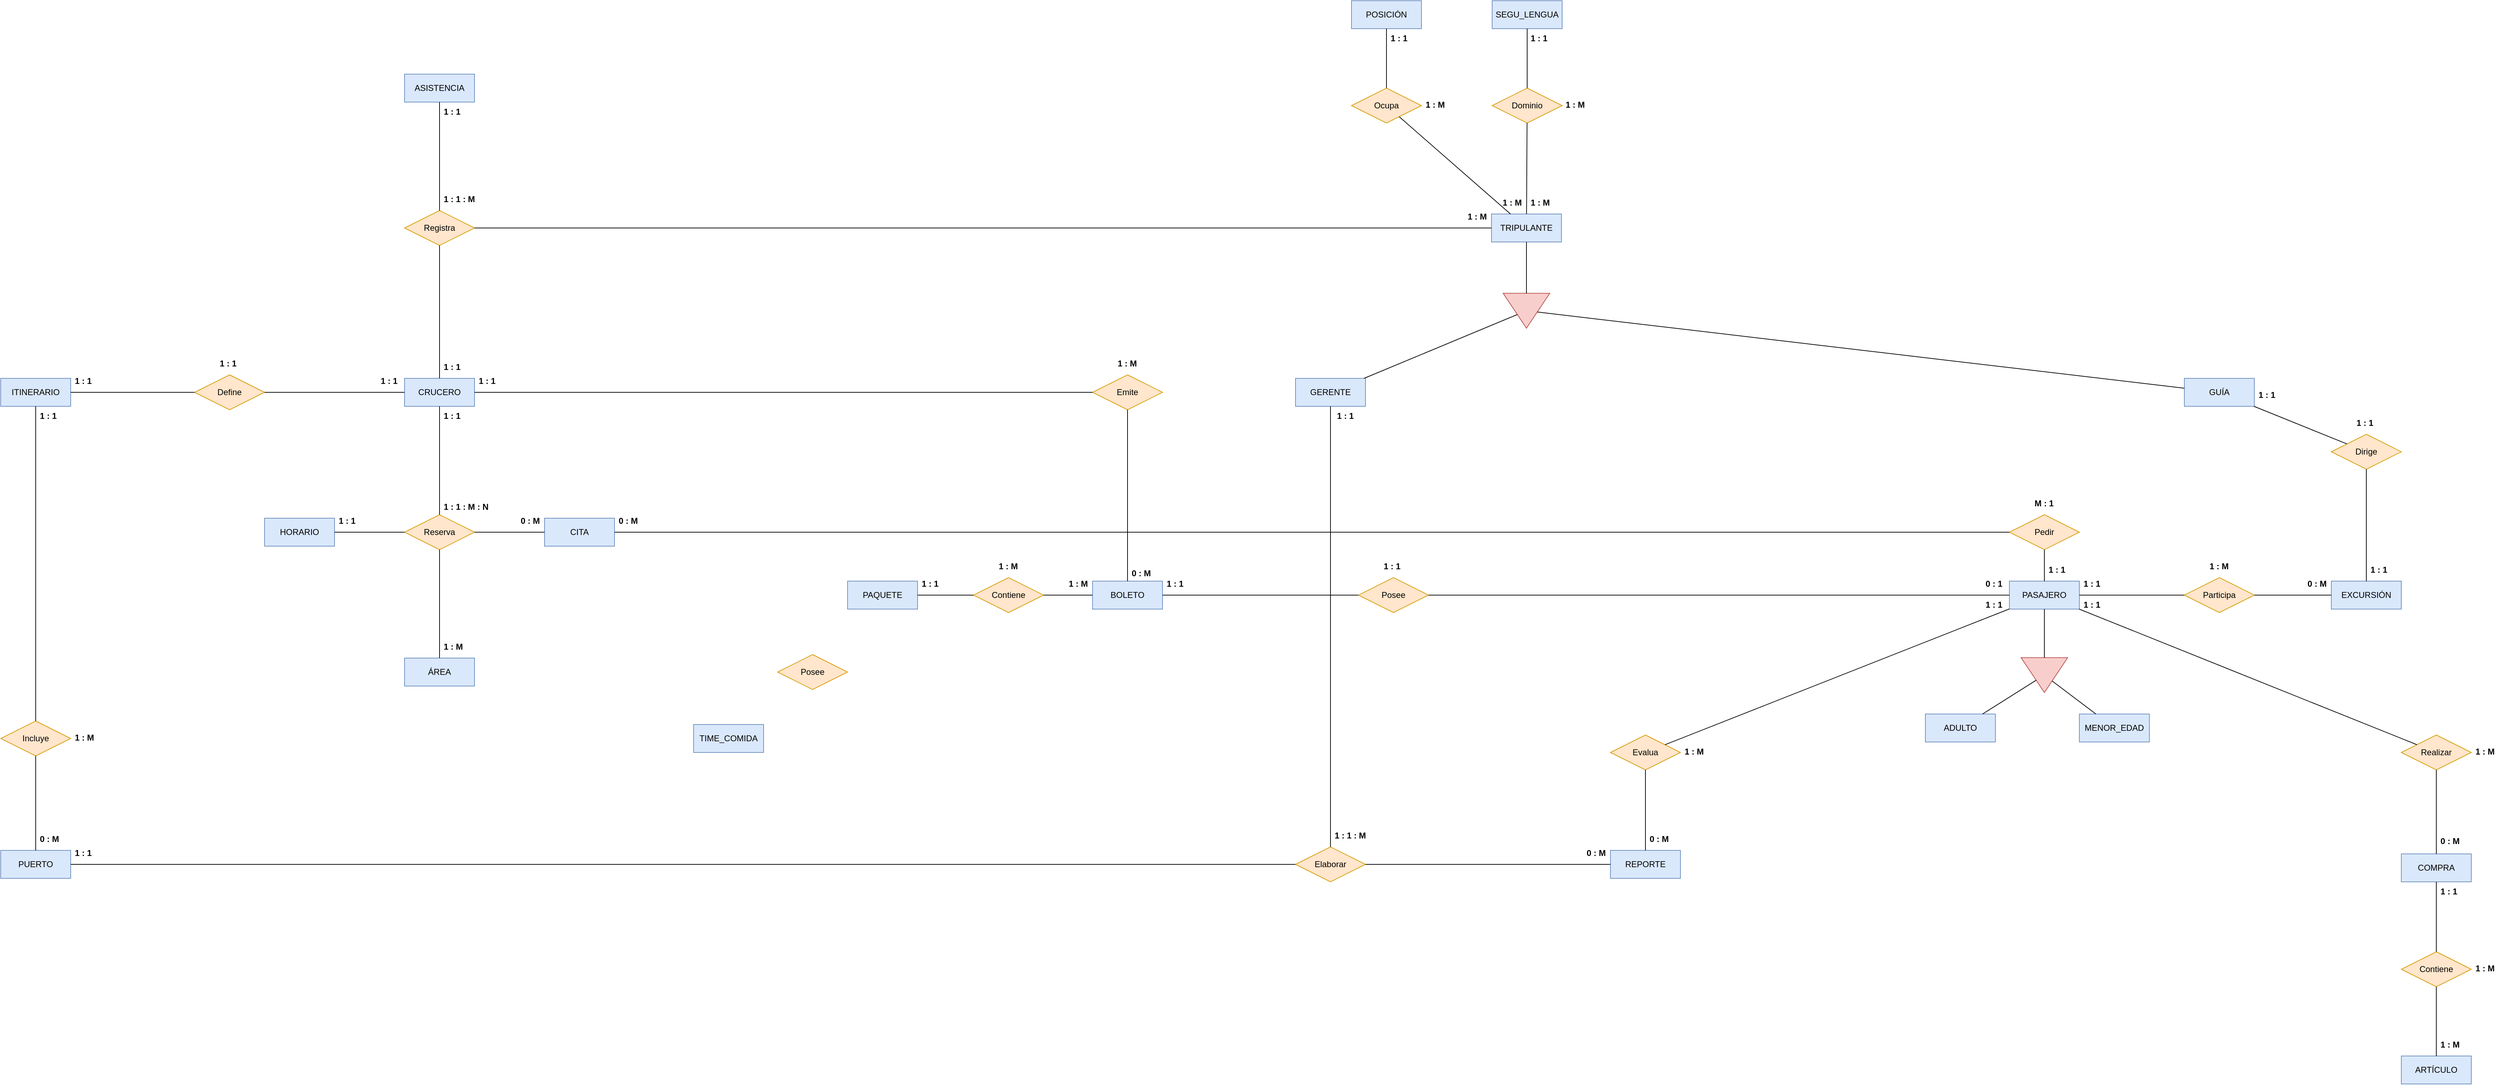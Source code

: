 <mxfile version="24.2.8" type="github">
  <diagram name="Página-1" id="Mf1vdCVvzEqVVEpjBD80">
    <mxGraphModel dx="2631" dy="1788" grid="1" gridSize="10" guides="1" tooltips="1" connect="1" arrows="1" fold="1" page="1" pageScale="1" pageWidth="827" pageHeight="1169" background="none" math="0" shadow="0">
      <root>
        <mxCell id="0" />
        <mxCell id="1" parent="0" />
        <mxCell id="Goxi84qDYm24SVxgxPYc-1" value="CRUCERO" style="whiteSpace=wrap;html=1;align=center;fillColor=#dae8fc;strokeColor=#6c8ebf;" vertex="1" parent="1">
          <mxGeometry x="-593" y="160" width="100" height="40" as="geometry" />
        </mxCell>
        <mxCell id="Goxi84qDYm24SVxgxPYc-2" value="Registra" style="shape=rhombus;perimeter=rhombusPerimeter;whiteSpace=wrap;html=1;align=center;fillColor=#ffe6cc;strokeColor=#d79b00;" vertex="1" parent="1">
          <mxGeometry x="-593" y="-80" width="100" height="50" as="geometry" />
        </mxCell>
        <mxCell id="Goxi84qDYm24SVxgxPYc-3" value="TRIPULANTE" style="whiteSpace=wrap;html=1;align=center;fillColor=#dae8fc;strokeColor=#6c8ebf;" vertex="1" parent="1">
          <mxGeometry x="960" y="-75" width="100" height="40" as="geometry" />
        </mxCell>
        <mxCell id="Goxi84qDYm24SVxgxPYc-4" value="" style="endArrow=none;html=1;rounded=0;" edge="1" parent="1" source="Goxi84qDYm24SVxgxPYc-1" target="Goxi84qDYm24SVxgxPYc-2">
          <mxGeometry relative="1" as="geometry">
            <mxPoint x="-213" y="260" as="sourcePoint" />
            <mxPoint x="-53" y="260" as="targetPoint" />
          </mxGeometry>
        </mxCell>
        <mxCell id="Goxi84qDYm24SVxgxPYc-5" value="" style="endArrow=none;html=1;rounded=0;" edge="1" parent="1" source="Goxi84qDYm24SVxgxPYc-2" target="Goxi84qDYm24SVxgxPYc-3">
          <mxGeometry relative="1" as="geometry">
            <mxPoint x="-30" y="65" as="sourcePoint" />
            <mxPoint x="130" y="65" as="targetPoint" />
          </mxGeometry>
        </mxCell>
        <mxCell id="Goxi84qDYm24SVxgxPYc-6" value="1 : 1 : M" style="text;strokeColor=none;fillColor=none;spacingLeft=4;spacingRight=4;overflow=hidden;rotatable=0;points=[[0,0.5],[1,0.5]];portConstraint=eastwest;fontSize=12;whiteSpace=wrap;html=1;fontStyle=1" vertex="1" parent="1">
          <mxGeometry x="-543" y="-110" width="60" height="30" as="geometry" />
        </mxCell>
        <mxCell id="Goxi84qDYm24SVxgxPYc-7" value="ASISTENCIA" style="whiteSpace=wrap;html=1;align=center;fillColor=#dae8fc;strokeColor=#6c8ebf;" vertex="1" parent="1">
          <mxGeometry x="-593" y="-275" width="100" height="40" as="geometry" />
        </mxCell>
        <mxCell id="Goxi84qDYm24SVxgxPYc-8" value="1 : 1" style="text;strokeColor=none;fillColor=none;spacingLeft=4;spacingRight=4;overflow=hidden;rotatable=0;points=[[0,0.5],[1,0.5]];portConstraint=eastwest;fontSize=12;whiteSpace=wrap;html=1;fontStyle=1" vertex="1" parent="1">
          <mxGeometry x="-543" y="130" width="40" height="30" as="geometry" />
        </mxCell>
        <mxCell id="Goxi84qDYm24SVxgxPYc-10" value="" style="endArrow=none;html=1;rounded=0;" edge="1" parent="1" source="Goxi84qDYm24SVxgxPYc-2" target="Goxi84qDYm24SVxgxPYc-7">
          <mxGeometry relative="1" as="geometry">
            <mxPoint x="-643" y="55" as="sourcePoint" />
            <mxPoint x="-483" y="55" as="targetPoint" />
          </mxGeometry>
        </mxCell>
        <mxCell id="Goxi84qDYm24SVxgxPYc-12" value="1 : M" style="text;strokeColor=none;fillColor=none;spacingLeft=4;spacingRight=4;overflow=hidden;rotatable=0;points=[[0,0.5],[1,0.5]];portConstraint=eastwest;fontSize=12;whiteSpace=wrap;html=1;fontStyle=1" vertex="1" parent="1">
          <mxGeometry x="920" y="-85" width="40" height="30" as="geometry" />
        </mxCell>
        <mxCell id="Goxi84qDYm24SVxgxPYc-13" value="1 : 1" style="text;strokeColor=none;fillColor=none;spacingLeft=4;spacingRight=4;overflow=hidden;rotatable=0;points=[[0,0.5],[1,0.5]];portConstraint=eastwest;fontSize=12;whiteSpace=wrap;html=1;fontStyle=1" vertex="1" parent="1">
          <mxGeometry x="-543" y="-235" width="40" height="30" as="geometry" />
        </mxCell>
        <mxCell id="Goxi84qDYm24SVxgxPYc-15" value="Dominio" style="shape=rhombus;perimeter=rhombusPerimeter;whiteSpace=wrap;html=1;align=center;fillColor=#ffe6cc;strokeColor=#d79b00;" vertex="1" parent="1">
          <mxGeometry x="961" y="-255" width="100" height="50" as="geometry" />
        </mxCell>
        <mxCell id="Goxi84qDYm24SVxgxPYc-16" value="SEGU_LENGUA" style="whiteSpace=wrap;html=1;align=center;fillColor=#dae8fc;strokeColor=#6c8ebf;" vertex="1" parent="1">
          <mxGeometry x="961" y="-380" width="100" height="40" as="geometry" />
        </mxCell>
        <mxCell id="Goxi84qDYm24SVxgxPYc-17" value="" style="endArrow=none;html=1;rounded=0;" edge="1" parent="1" source="Goxi84qDYm24SVxgxPYc-3" target="Goxi84qDYm24SVxgxPYc-15">
          <mxGeometry relative="1" as="geometry">
            <mxPoint x="610" y="-305" as="sourcePoint" />
            <mxPoint x="830" y="-225" as="targetPoint" />
          </mxGeometry>
        </mxCell>
        <mxCell id="Goxi84qDYm24SVxgxPYc-18" value="" style="endArrow=none;html=1;rounded=0;" edge="1" parent="1" source="Goxi84qDYm24SVxgxPYc-15" target="Goxi84qDYm24SVxgxPYc-16">
          <mxGeometry relative="1" as="geometry">
            <mxPoint x="971" y="-220" as="sourcePoint" />
            <mxPoint x="1131" y="-220" as="targetPoint" />
          </mxGeometry>
        </mxCell>
        <mxCell id="Goxi84qDYm24SVxgxPYc-19" value="1 : M" style="text;strokeColor=none;fillColor=none;spacingLeft=4;spacingRight=4;overflow=hidden;rotatable=0;points=[[0,0.5],[1,0.5]];portConstraint=eastwest;fontSize=12;whiteSpace=wrap;html=1;fontStyle=1" vertex="1" parent="1">
          <mxGeometry x="1060" y="-245" width="40" height="30" as="geometry" />
        </mxCell>
        <mxCell id="Goxi84qDYm24SVxgxPYc-20" value="1 : M" style="text;strokeColor=none;fillColor=none;spacingLeft=4;spacingRight=4;overflow=hidden;rotatable=0;points=[[0,0.5],[1,0.5]];portConstraint=eastwest;fontSize=12;whiteSpace=wrap;html=1;fontStyle=1" vertex="1" parent="1">
          <mxGeometry x="1010" y="-105" width="40" height="30" as="geometry" />
        </mxCell>
        <mxCell id="Goxi84qDYm24SVxgxPYc-21" value="1 : 1" style="text;strokeColor=none;fillColor=none;spacingLeft=4;spacingRight=4;overflow=hidden;rotatable=0;points=[[0,0.5],[1,0.5]];portConstraint=eastwest;fontSize=12;whiteSpace=wrap;html=1;fontStyle=1" vertex="1" parent="1">
          <mxGeometry x="1010" y="-340" width="40" height="30" as="geometry" />
        </mxCell>
        <mxCell id="Goxi84qDYm24SVxgxPYc-22" value="Ocupa" style="shape=rhombus;perimeter=rhombusPerimeter;whiteSpace=wrap;html=1;align=center;fillColor=#ffe6cc;strokeColor=#d79b00;" vertex="1" parent="1">
          <mxGeometry x="760" y="-255" width="100" height="50" as="geometry" />
        </mxCell>
        <mxCell id="Goxi84qDYm24SVxgxPYc-23" value="POSICIÓN" style="whiteSpace=wrap;html=1;align=center;fillColor=#dae8fc;strokeColor=#6c8ebf;" vertex="1" parent="1">
          <mxGeometry x="760" y="-380" width="100" height="40" as="geometry" />
        </mxCell>
        <mxCell id="Goxi84qDYm24SVxgxPYc-24" value="" style="endArrow=none;html=1;rounded=0;" edge="1" parent="1" source="Goxi84qDYm24SVxgxPYc-23" target="Goxi84qDYm24SVxgxPYc-22">
          <mxGeometry relative="1" as="geometry">
            <mxPoint x="1030" y="-295" as="sourcePoint" />
            <mxPoint x="1190" y="-295" as="targetPoint" />
          </mxGeometry>
        </mxCell>
        <mxCell id="Goxi84qDYm24SVxgxPYc-25" value="" style="endArrow=none;html=1;rounded=0;" edge="1" parent="1" source="Goxi84qDYm24SVxgxPYc-22" target="Goxi84qDYm24SVxgxPYc-3">
          <mxGeometry relative="1" as="geometry">
            <mxPoint x="1090" y="-125" as="sourcePoint" />
            <mxPoint x="1250" y="-125" as="targetPoint" />
          </mxGeometry>
        </mxCell>
        <mxCell id="Goxi84qDYm24SVxgxPYc-26" value="1 : M" style="text;strokeColor=none;fillColor=none;spacingLeft=4;spacingRight=4;overflow=hidden;rotatable=0;points=[[0,0.5],[1,0.5]];portConstraint=eastwest;fontSize=12;whiteSpace=wrap;html=1;fontStyle=1" vertex="1" parent="1">
          <mxGeometry x="860" y="-245" width="40" height="30" as="geometry" />
        </mxCell>
        <mxCell id="Goxi84qDYm24SVxgxPYc-27" value="1 : M" style="text;strokeColor=none;fillColor=none;spacingLeft=4;spacingRight=4;overflow=hidden;rotatable=0;points=[[0,0.5],[1,0.5]];portConstraint=eastwest;fontSize=12;whiteSpace=wrap;html=1;fontStyle=1" vertex="1" parent="1">
          <mxGeometry x="970" y="-105" width="40" height="30" as="geometry" />
        </mxCell>
        <mxCell id="Goxi84qDYm24SVxgxPYc-28" value="1 : 1" style="text;strokeColor=none;fillColor=none;spacingLeft=4;spacingRight=4;overflow=hidden;rotatable=0;points=[[0,0.5],[1,0.5]];portConstraint=eastwest;fontSize=12;whiteSpace=wrap;html=1;fontStyle=1" vertex="1" parent="1">
          <mxGeometry x="810" y="-340" width="40" height="30" as="geometry" />
        </mxCell>
        <mxCell id="Goxi84qDYm24SVxgxPYc-30" value="Reserva" style="shape=rhombus;perimeter=rhombusPerimeter;whiteSpace=wrap;html=1;align=center;fillColor=#ffe6cc;strokeColor=#d79b00;" vertex="1" parent="1">
          <mxGeometry x="-593" y="355" width="100" height="50" as="geometry" />
        </mxCell>
        <mxCell id="Goxi84qDYm24SVxgxPYc-31" value="ÁREA" style="whiteSpace=wrap;html=1;align=center;fillColor=#dae8fc;strokeColor=#6c8ebf;" vertex="1" parent="1">
          <mxGeometry x="-593" y="560" width="100" height="40" as="geometry" />
        </mxCell>
        <mxCell id="Goxi84qDYm24SVxgxPYc-32" value="HORARIO" style="whiteSpace=wrap;html=1;align=center;fillColor=#dae8fc;strokeColor=#6c8ebf;" vertex="1" parent="1">
          <mxGeometry x="-793" y="360" width="100" height="40" as="geometry" />
        </mxCell>
        <mxCell id="Goxi84qDYm24SVxgxPYc-33" value="" style="endArrow=none;html=1;rounded=0;" edge="1" parent="1" source="Goxi84qDYm24SVxgxPYc-31" target="Goxi84qDYm24SVxgxPYc-30">
          <mxGeometry relative="1" as="geometry">
            <mxPoint x="-813" y="270" as="sourcePoint" />
            <mxPoint x="-653" y="270" as="targetPoint" />
          </mxGeometry>
        </mxCell>
        <mxCell id="Goxi84qDYm24SVxgxPYc-34" value="" style="endArrow=none;html=1;rounded=0;" edge="1" parent="1" source="Goxi84qDYm24SVxgxPYc-30" target="Goxi84qDYm24SVxgxPYc-1">
          <mxGeometry relative="1" as="geometry">
            <mxPoint x="-733" y="240" as="sourcePoint" />
            <mxPoint x="-573" y="240" as="targetPoint" />
          </mxGeometry>
        </mxCell>
        <mxCell id="Goxi84qDYm24SVxgxPYc-35" value="1 : 1" style="text;strokeColor=none;fillColor=none;spacingLeft=4;spacingRight=4;overflow=hidden;rotatable=0;points=[[0,0.5],[1,0.5]];portConstraint=eastwest;fontSize=12;whiteSpace=wrap;html=1;fontStyle=1" vertex="1" parent="1">
          <mxGeometry x="-543" y="200" width="40" height="30" as="geometry" />
        </mxCell>
        <mxCell id="Goxi84qDYm24SVxgxPYc-36" value="1 : M" style="text;strokeColor=none;fillColor=none;spacingLeft=4;spacingRight=4;overflow=hidden;rotatable=0;points=[[0,0.5],[1,0.5]];portConstraint=eastwest;fontSize=12;whiteSpace=wrap;html=1;fontStyle=1" vertex="1" parent="1">
          <mxGeometry x="-543" y="530" width="40" height="30" as="geometry" />
        </mxCell>
        <mxCell id="Goxi84qDYm24SVxgxPYc-37" value="CITA" style="whiteSpace=wrap;html=1;align=center;fillColor=#dae8fc;strokeColor=#6c8ebf;" vertex="1" parent="1">
          <mxGeometry x="-393" y="360" width="100" height="40" as="geometry" />
        </mxCell>
        <mxCell id="Goxi84qDYm24SVxgxPYc-38" value="" style="endArrow=none;html=1;rounded=0;" edge="1" parent="1" source="Goxi84qDYm24SVxgxPYc-30" target="Goxi84qDYm24SVxgxPYc-37">
          <mxGeometry relative="1" as="geometry">
            <mxPoint x="-263" y="455" as="sourcePoint" />
            <mxPoint x="-103" y="455" as="targetPoint" />
          </mxGeometry>
        </mxCell>
        <mxCell id="Goxi84qDYm24SVxgxPYc-39" value="0 : M" style="text;strokeColor=none;fillColor=none;spacingLeft=4;spacingRight=4;overflow=hidden;rotatable=0;points=[[0,0.5],[1,0.5]];portConstraint=eastwest;fontSize=12;whiteSpace=wrap;html=1;fontStyle=1" vertex="1" parent="1">
          <mxGeometry x="-433" y="350" width="40" height="30" as="geometry" />
        </mxCell>
        <mxCell id="Goxi84qDYm24SVxgxPYc-40" value="" style="endArrow=none;html=1;rounded=0;" edge="1" parent="1" source="Goxi84qDYm24SVxgxPYc-30" target="Goxi84qDYm24SVxgxPYc-32">
          <mxGeometry relative="1" as="geometry">
            <mxPoint x="-473" y="445" as="sourcePoint" />
            <mxPoint x="-313" y="445" as="targetPoint" />
          </mxGeometry>
        </mxCell>
        <mxCell id="Goxi84qDYm24SVxgxPYc-41" value="1 : 1" style="text;strokeColor=none;fillColor=none;spacingLeft=4;spacingRight=4;overflow=hidden;rotatable=0;points=[[0,0.5],[1,0.5]];portConstraint=eastwest;fontSize=12;whiteSpace=wrap;html=1;fontStyle=1" vertex="1" parent="1">
          <mxGeometry x="-693" y="350" width="40" height="30" as="geometry" />
        </mxCell>
        <mxCell id="Goxi84qDYm24SVxgxPYc-42" value="1 : 1 : M : N" style="text;strokeColor=none;fillColor=none;spacingLeft=4;spacingRight=4;overflow=hidden;rotatable=0;points=[[0,0.5],[1,0.5]];portConstraint=eastwest;fontSize=12;whiteSpace=wrap;html=1;fontStyle=1" vertex="1" parent="1">
          <mxGeometry x="-543" y="330" width="80" height="30" as="geometry" />
        </mxCell>
        <mxCell id="Goxi84qDYm24SVxgxPYc-43" value="Define" style="shape=rhombus;perimeter=rhombusPerimeter;whiteSpace=wrap;html=1;align=center;fillColor=#ffe6cc;strokeColor=#d79b00;" vertex="1" parent="1">
          <mxGeometry x="-893" y="155" width="100" height="50" as="geometry" />
        </mxCell>
        <mxCell id="Goxi84qDYm24SVxgxPYc-44" value="ITINERARIO" style="whiteSpace=wrap;html=1;align=center;fillColor=#dae8fc;strokeColor=#6c8ebf;" vertex="1" parent="1">
          <mxGeometry x="-1170" y="160" width="100" height="40" as="geometry" />
        </mxCell>
        <mxCell id="Goxi84qDYm24SVxgxPYc-45" value="" style="endArrow=none;html=1;rounded=0;" edge="1" parent="1" source="Goxi84qDYm24SVxgxPYc-44" target="Goxi84qDYm24SVxgxPYc-43">
          <mxGeometry relative="1" as="geometry">
            <mxPoint x="-573" y="270" as="sourcePoint" />
            <mxPoint x="-413" y="270" as="targetPoint" />
          </mxGeometry>
        </mxCell>
        <mxCell id="Goxi84qDYm24SVxgxPYc-46" value="" style="endArrow=none;html=1;rounded=0;" edge="1" parent="1" source="Goxi84qDYm24SVxgxPYc-43" target="Goxi84qDYm24SVxgxPYc-1">
          <mxGeometry relative="1" as="geometry">
            <mxPoint x="-563" y="260" as="sourcePoint" />
            <mxPoint x="-403" y="260" as="targetPoint" />
          </mxGeometry>
        </mxCell>
        <mxCell id="Goxi84qDYm24SVxgxPYc-50" value="Incluye" style="shape=rhombus;perimeter=rhombusPerimeter;whiteSpace=wrap;html=1;align=center;fillColor=#ffe6cc;strokeColor=#d79b00;" vertex="1" parent="1">
          <mxGeometry x="-1170" y="650" width="100" height="50" as="geometry" />
        </mxCell>
        <mxCell id="Goxi84qDYm24SVxgxPYc-51" value="PUERTO" style="whiteSpace=wrap;html=1;align=center;fillColor=#dae8fc;strokeColor=#6c8ebf;" vertex="1" parent="1">
          <mxGeometry x="-1170" y="835" width="100" height="40" as="geometry" />
        </mxCell>
        <mxCell id="Goxi84qDYm24SVxgxPYc-52" value="" style="endArrow=none;html=1;rounded=0;" edge="1" parent="1" source="Goxi84qDYm24SVxgxPYc-51" target="Goxi84qDYm24SVxgxPYc-50">
          <mxGeometry relative="1" as="geometry">
            <mxPoint x="-1490" y="605" as="sourcePoint" />
            <mxPoint x="-1330" y="605" as="targetPoint" />
          </mxGeometry>
        </mxCell>
        <mxCell id="Goxi84qDYm24SVxgxPYc-53" value="" style="endArrow=none;html=1;rounded=0;" edge="1" parent="1" source="Goxi84qDYm24SVxgxPYc-50" target="Goxi84qDYm24SVxgxPYc-44">
          <mxGeometry relative="1" as="geometry">
            <mxPoint x="-1320" y="280" as="sourcePoint" />
            <mxPoint x="-1160" y="280" as="targetPoint" />
          </mxGeometry>
        </mxCell>
        <mxCell id="Goxi84qDYm24SVxgxPYc-54" value="1 : M" style="text;strokeColor=none;fillColor=none;spacingLeft=4;spacingRight=4;overflow=hidden;rotatable=0;points=[[0,0.5],[1,0.5]];portConstraint=eastwest;fontSize=12;whiteSpace=wrap;html=1;fontStyle=1" vertex="1" parent="1">
          <mxGeometry x="-1070" y="660" width="40" height="30" as="geometry" />
        </mxCell>
        <mxCell id="Goxi84qDYm24SVxgxPYc-55" value="1 : 1" style="text;strokeColor=none;fillColor=none;spacingLeft=4;spacingRight=4;overflow=hidden;rotatable=0;points=[[0,0.5],[1,0.5]];portConstraint=eastwest;fontSize=12;whiteSpace=wrap;html=1;fontStyle=1" vertex="1" parent="1">
          <mxGeometry x="-1120" y="200" width="40" height="30" as="geometry" />
        </mxCell>
        <mxCell id="Goxi84qDYm24SVxgxPYc-56" value="0 : M" style="text;strokeColor=none;fillColor=none;spacingLeft=4;spacingRight=4;overflow=hidden;rotatable=0;points=[[0,0.5],[1,0.5]];portConstraint=eastwest;fontSize=12;whiteSpace=wrap;html=1;fontStyle=1" vertex="1" parent="1">
          <mxGeometry x="-1120" y="805" width="40" height="30" as="geometry" />
        </mxCell>
        <mxCell id="Goxi84qDYm24SVxgxPYc-57" value="1 : 1" style="text;strokeColor=none;fillColor=none;spacingLeft=4;spacingRight=4;overflow=hidden;rotatable=0;points=[[0,0.5],[1,0.5]];portConstraint=eastwest;fontSize=12;whiteSpace=wrap;html=1;fontStyle=1" vertex="1" parent="1">
          <mxGeometry x="-863" y="125" width="40" height="30" as="geometry" />
        </mxCell>
        <mxCell id="Goxi84qDYm24SVxgxPYc-58" value="1 : 1" style="text;strokeColor=none;fillColor=none;spacingLeft=4;spacingRight=4;overflow=hidden;rotatable=0;points=[[0,0.5],[1,0.5]];portConstraint=eastwest;fontSize=12;whiteSpace=wrap;html=1;fontStyle=1" vertex="1" parent="1">
          <mxGeometry x="-633" y="150" width="40" height="30" as="geometry" />
        </mxCell>
        <mxCell id="Goxi84qDYm24SVxgxPYc-59" value="1 : 1" style="text;strokeColor=none;fillColor=none;spacingLeft=4;spacingRight=4;overflow=hidden;rotatable=0;points=[[0,0.5],[1,0.5]];portConstraint=eastwest;fontSize=12;whiteSpace=wrap;html=1;fontStyle=1" vertex="1" parent="1">
          <mxGeometry x="-1070" y="150" width="40" height="30" as="geometry" />
        </mxCell>
        <mxCell id="Goxi84qDYm24SVxgxPYc-61" value="REPORTE" style="whiteSpace=wrap;html=1;align=center;fillColor=#dae8fc;strokeColor=#6c8ebf;" vertex="1" parent="1">
          <mxGeometry x="1130" y="835" width="100" height="40" as="geometry" />
        </mxCell>
        <mxCell id="Goxi84qDYm24SVxgxPYc-65" value="0 : M" style="text;strokeColor=none;fillColor=none;spacingLeft=4;spacingRight=4;overflow=hidden;rotatable=0;points=[[0,0.5],[1,0.5]];portConstraint=eastwest;fontSize=12;whiteSpace=wrap;html=1;fontStyle=1" vertex="1" parent="1">
          <mxGeometry x="1090" y="825" width="40" height="30" as="geometry" />
        </mxCell>
        <mxCell id="Goxi84qDYm24SVxgxPYc-66" value="1 : 1" style="text;strokeColor=none;fillColor=none;spacingLeft=4;spacingRight=4;overflow=hidden;rotatable=0;points=[[0,0.5],[1,0.5]];portConstraint=eastwest;fontSize=12;whiteSpace=wrap;html=1;fontStyle=1" vertex="1" parent="1">
          <mxGeometry x="-1070" y="825" width="40" height="30" as="geometry" />
        </mxCell>
        <mxCell id="Goxi84qDYm24SVxgxPYc-68" value="Evalua" style="shape=rhombus;perimeter=rhombusPerimeter;whiteSpace=wrap;html=1;align=center;fillColor=#ffe6cc;strokeColor=#d79b00;" vertex="1" parent="1">
          <mxGeometry x="1130" y="670" width="100" height="50" as="geometry" />
        </mxCell>
        <mxCell id="Goxi84qDYm24SVxgxPYc-69" value="ADULTO" style="whiteSpace=wrap;html=1;align=center;fillColor=#dae8fc;strokeColor=#6c8ebf;" vertex="1" parent="1">
          <mxGeometry x="1580" y="640" width="100" height="40" as="geometry" />
        </mxCell>
        <mxCell id="Goxi84qDYm24SVxgxPYc-70" value="" style="endArrow=none;html=1;rounded=0;" edge="1" parent="1" source="Goxi84qDYm24SVxgxPYc-61" target="Goxi84qDYm24SVxgxPYc-68">
          <mxGeometry relative="1" as="geometry">
            <mxPoint x="1280" y="1035" as="sourcePoint" />
            <mxPoint x="1440" y="1035" as="targetPoint" />
          </mxGeometry>
        </mxCell>
        <mxCell id="Goxi84qDYm24SVxgxPYc-71" value="1 : M" style="text;strokeColor=none;fillColor=none;spacingLeft=4;spacingRight=4;overflow=hidden;rotatable=0;points=[[0,0.5],[1,0.5]];portConstraint=eastwest;fontSize=12;whiteSpace=wrap;html=1;fontStyle=1" vertex="1" parent="1">
          <mxGeometry x="1230" y="680" width="40" height="30" as="geometry" />
        </mxCell>
        <mxCell id="Goxi84qDYm24SVxgxPYc-72" value="0 : M" style="text;strokeColor=none;fillColor=none;spacingLeft=4;spacingRight=4;overflow=hidden;rotatable=0;points=[[0,0.5],[1,0.5]];portConstraint=eastwest;fontSize=12;whiteSpace=wrap;html=1;fontStyle=1" vertex="1" parent="1">
          <mxGeometry x="1180" y="805" width="40" height="35" as="geometry" />
        </mxCell>
        <mxCell id="Goxi84qDYm24SVxgxPYc-73" value="1 : 1" style="text;strokeColor=none;fillColor=none;spacingLeft=4;spacingRight=4;overflow=hidden;rotatable=0;points=[[0,0.5],[1,0.5]];portConstraint=eastwest;fontSize=12;whiteSpace=wrap;html=1;fontStyle=1" vertex="1" parent="1">
          <mxGeometry x="1660" y="470" width="40" height="30" as="geometry" />
        </mxCell>
        <mxCell id="Goxi84qDYm24SVxgxPYc-75" value="Elaborar" style="shape=rhombus;perimeter=rhombusPerimeter;whiteSpace=wrap;html=1;align=center;fillColor=#ffe6cc;strokeColor=#d79b00;" vertex="1" parent="1">
          <mxGeometry x="680" y="830" width="100" height="50" as="geometry" />
        </mxCell>
        <mxCell id="Goxi84qDYm24SVxgxPYc-78" value="" style="endArrow=none;html=1;rounded=0;" edge="1" parent="1" source="Goxi84qDYm24SVxgxPYc-75" target="Goxi84qDYm24SVxgxPYc-61">
          <mxGeometry relative="1" as="geometry">
            <mxPoint x="990" y="600" as="sourcePoint" />
            <mxPoint x="1150" y="600" as="targetPoint" />
          </mxGeometry>
        </mxCell>
        <mxCell id="Goxi84qDYm24SVxgxPYc-79" value="" style="triangle;whiteSpace=wrap;html=1;rotation=90;fillColor=#f8cecc;strokeColor=#b85450;" vertex="1" parent="1">
          <mxGeometry x="985" y="30.0" width="50" height="66.67" as="geometry" />
        </mxCell>
        <mxCell id="Goxi84qDYm24SVxgxPYc-81" value="GERENTE" style="whiteSpace=wrap;html=1;align=center;fillColor=#dae8fc;strokeColor=#6c8ebf;" vertex="1" parent="1">
          <mxGeometry x="680" y="160" width="100" height="40" as="geometry" />
        </mxCell>
        <mxCell id="Goxi84qDYm24SVxgxPYc-82" value="" style="endArrow=none;html=1;rounded=0;" edge="1" parent="1" source="Goxi84qDYm24SVxgxPYc-3" target="Goxi84qDYm24SVxgxPYc-79">
          <mxGeometry relative="1" as="geometry">
            <mxPoint x="1090" y="400" as="sourcePoint" />
            <mxPoint x="1250" y="400" as="targetPoint" />
          </mxGeometry>
        </mxCell>
        <mxCell id="Goxi84qDYm24SVxgxPYc-83" value="" style="endArrow=none;html=1;rounded=0;" edge="1" parent="1" source="Goxi84qDYm24SVxgxPYc-79" target="Goxi84qDYm24SVxgxPYc-81">
          <mxGeometry relative="1" as="geometry">
            <mxPoint x="1050" y="360" as="sourcePoint" />
            <mxPoint x="1210" y="360" as="targetPoint" />
          </mxGeometry>
        </mxCell>
        <mxCell id="Goxi84qDYm24SVxgxPYc-84" value="" style="endArrow=none;html=1;rounded=0;" edge="1" parent="1" source="Goxi84qDYm24SVxgxPYc-81" target="Goxi84qDYm24SVxgxPYc-75">
          <mxGeometry relative="1" as="geometry">
            <mxPoint x="810" y="650" as="sourcePoint" />
            <mxPoint x="970" y="650" as="targetPoint" />
          </mxGeometry>
        </mxCell>
        <mxCell id="Goxi84qDYm24SVxgxPYc-85" value="1 : 1 : M" style="text;strokeColor=none;fillColor=none;spacingLeft=4;spacingRight=4;overflow=hidden;rotatable=0;points=[[0,0.5],[1,0.5]];portConstraint=eastwest;fontSize=12;whiteSpace=wrap;html=1;fontStyle=1" vertex="1" parent="1">
          <mxGeometry x="730" y="800" width="60" height="30" as="geometry" />
        </mxCell>
        <mxCell id="Goxi84qDYm24SVxgxPYc-86" value="&amp;nbsp;1 : 1" style="text;strokeColor=none;fillColor=none;spacingLeft=4;spacingRight=4;overflow=hidden;rotatable=0;points=[[0,0.5],[1,0.5]];portConstraint=eastwest;fontSize=12;whiteSpace=wrap;html=1;fontStyle=1" vertex="1" parent="1">
          <mxGeometry x="730" y="200" width="40" height="30" as="geometry" />
        </mxCell>
        <mxCell id="Goxi84qDYm24SVxgxPYc-87" value="" style="endArrow=none;html=1;rounded=0;" edge="1" parent="1" source="Goxi84qDYm24SVxgxPYc-51" target="Goxi84qDYm24SVxgxPYc-75">
          <mxGeometry relative="1" as="geometry">
            <mxPoint x="-450" y="860" as="sourcePoint" />
            <mxPoint x="-290" y="860" as="targetPoint" />
          </mxGeometry>
        </mxCell>
        <mxCell id="Goxi84qDYm24SVxgxPYc-88" value="Emite" style="shape=rhombus;perimeter=rhombusPerimeter;whiteSpace=wrap;html=1;align=center;fillColor=#ffe6cc;strokeColor=#d79b00;" vertex="1" parent="1">
          <mxGeometry x="390" y="155" width="100" height="50" as="geometry" />
        </mxCell>
        <mxCell id="Goxi84qDYm24SVxgxPYc-89" value="BOLETO" style="whiteSpace=wrap;html=1;align=center;fillColor=#dae8fc;strokeColor=#6c8ebf;" vertex="1" parent="1">
          <mxGeometry x="390" y="449.99" width="100" height="40" as="geometry" />
        </mxCell>
        <mxCell id="Goxi84qDYm24SVxgxPYc-90" value="" style="endArrow=none;html=1;rounded=0;" edge="1" parent="1" source="Goxi84qDYm24SVxgxPYc-1" target="Goxi84qDYm24SVxgxPYc-88">
          <mxGeometry relative="1" as="geometry">
            <mxPoint x="140" y="290" as="sourcePoint" />
            <mxPoint x="300" y="290" as="targetPoint" />
          </mxGeometry>
        </mxCell>
        <mxCell id="Goxi84qDYm24SVxgxPYc-91" value="" style="endArrow=none;html=1;rounded=0;" edge="1" parent="1" source="Goxi84qDYm24SVxgxPYc-88" target="Goxi84qDYm24SVxgxPYc-89">
          <mxGeometry relative="1" as="geometry">
            <mxPoint x="300" y="460" as="sourcePoint" />
            <mxPoint x="460" y="460" as="targetPoint" />
          </mxGeometry>
        </mxCell>
        <mxCell id="Goxi84qDYm24SVxgxPYc-93" value="1 : M" style="text;strokeColor=none;fillColor=none;spacingLeft=4;spacingRight=4;overflow=hidden;rotatable=0;points=[[0,0.5],[1,0.5]];portConstraint=eastwest;fontSize=12;whiteSpace=wrap;html=1;fontStyle=1" vertex="1" parent="1">
          <mxGeometry x="420" y="125" width="40" height="30" as="geometry" />
        </mxCell>
        <mxCell id="Goxi84qDYm24SVxgxPYc-94" value="1 : 1" style="text;strokeColor=none;fillColor=none;spacingLeft=4;spacingRight=4;overflow=hidden;rotatable=0;points=[[0,0.5],[1,0.5]];portConstraint=eastwest;fontSize=12;whiteSpace=wrap;html=1;fontStyle=1" vertex="1" parent="1">
          <mxGeometry x="-493" y="150" width="40" height="30" as="geometry" />
        </mxCell>
        <mxCell id="Goxi84qDYm24SVxgxPYc-95" value="0 : M" style="text;strokeColor=none;fillColor=none;spacingLeft=4;spacingRight=4;overflow=hidden;rotatable=0;points=[[0,0.5],[1,0.5]];portConstraint=eastwest;fontSize=12;whiteSpace=wrap;html=1;fontStyle=1" vertex="1" parent="1">
          <mxGeometry x="440" y="424.99" width="40" height="30" as="geometry" />
        </mxCell>
        <mxCell id="Goxi84qDYm24SVxgxPYc-96" value="PASAJERO" style="whiteSpace=wrap;html=1;align=center;fillColor=#dae8fc;strokeColor=#6c8ebf;" vertex="1" parent="1">
          <mxGeometry x="1700" y="449.99" width="100" height="40" as="geometry" />
        </mxCell>
        <mxCell id="Goxi84qDYm24SVxgxPYc-97" value="MENOR_EDAD" style="whiteSpace=wrap;html=1;align=center;fillColor=#dae8fc;strokeColor=#6c8ebf;" vertex="1" parent="1">
          <mxGeometry x="1800" y="640" width="100" height="40" as="geometry" />
        </mxCell>
        <mxCell id="Goxi84qDYm24SVxgxPYc-98" value="" style="triangle;whiteSpace=wrap;html=1;rotation=90;fillColor=#f8cecc;strokeColor=#b85450;" vertex="1" parent="1">
          <mxGeometry x="1725" y="551.0" width="50" height="66.67" as="geometry" />
        </mxCell>
        <mxCell id="Goxi84qDYm24SVxgxPYc-99" value="" style="endArrow=none;html=1;rounded=0;" edge="1" parent="1" source="Goxi84qDYm24SVxgxPYc-69" target="Goxi84qDYm24SVxgxPYc-98">
          <mxGeometry relative="1" as="geometry">
            <mxPoint x="1600" y="623.35" as="sourcePoint" />
            <mxPoint x="1760" y="623.35" as="targetPoint" />
          </mxGeometry>
        </mxCell>
        <mxCell id="Goxi84qDYm24SVxgxPYc-100" value="" style="endArrow=none;html=1;rounded=0;" edge="1" parent="1" source="Goxi84qDYm24SVxgxPYc-98" target="Goxi84qDYm24SVxgxPYc-97">
          <mxGeometry relative="1" as="geometry">
            <mxPoint x="1910" y="643.35" as="sourcePoint" />
            <mxPoint x="2070" y="643.35" as="targetPoint" />
          </mxGeometry>
        </mxCell>
        <mxCell id="Goxi84qDYm24SVxgxPYc-101" value="" style="endArrow=none;html=1;rounded=0;" edge="1" parent="1" source="Goxi84qDYm24SVxgxPYc-96" target="Goxi84qDYm24SVxgxPYc-98">
          <mxGeometry relative="1" as="geometry">
            <mxPoint x="1950" y="570" as="sourcePoint" />
            <mxPoint x="2110" y="570" as="targetPoint" />
          </mxGeometry>
        </mxCell>
        <mxCell id="Goxi84qDYm24SVxgxPYc-102" value="" style="endArrow=none;html=1;rounded=0;" edge="1" parent="1" source="Goxi84qDYm24SVxgxPYc-68" target="Goxi84qDYm24SVxgxPYc-96">
          <mxGeometry relative="1" as="geometry">
            <mxPoint x="1750" y="670" as="sourcePoint" />
            <mxPoint x="1910" y="670" as="targetPoint" />
          </mxGeometry>
        </mxCell>
        <mxCell id="Goxi84qDYm24SVxgxPYc-103" value="Posee" style="shape=rhombus;perimeter=rhombusPerimeter;whiteSpace=wrap;html=1;align=center;fillColor=#ffe6cc;strokeColor=#d79b00;" vertex="1" parent="1">
          <mxGeometry x="770" y="444.99" width="100" height="50" as="geometry" />
        </mxCell>
        <mxCell id="Goxi84qDYm24SVxgxPYc-104" value="1 : 1" style="text;strokeColor=none;fillColor=none;spacingLeft=4;spacingRight=4;overflow=hidden;rotatable=0;points=[[0,0.5],[1,0.5]];portConstraint=eastwest;fontSize=12;whiteSpace=wrap;html=1;fontStyle=1" vertex="1" parent="1">
          <mxGeometry x="800" y="414.99" width="40" height="30" as="geometry" />
        </mxCell>
        <mxCell id="Goxi84qDYm24SVxgxPYc-105" value="" style="endArrow=none;html=1;rounded=0;" edge="1" parent="1" source="Goxi84qDYm24SVxgxPYc-89" target="Goxi84qDYm24SVxgxPYc-103">
          <mxGeometry relative="1" as="geometry">
            <mxPoint x="600" y="540" as="sourcePoint" />
            <mxPoint x="760" y="540" as="targetPoint" />
          </mxGeometry>
        </mxCell>
        <mxCell id="Goxi84qDYm24SVxgxPYc-106" value="" style="endArrow=none;html=1;rounded=0;" edge="1" parent="1" source="Goxi84qDYm24SVxgxPYc-103" target="Goxi84qDYm24SVxgxPYc-96">
          <mxGeometry relative="1" as="geometry">
            <mxPoint x="860" y="550" as="sourcePoint" />
            <mxPoint x="1020" y="550" as="targetPoint" />
          </mxGeometry>
        </mxCell>
        <mxCell id="Goxi84qDYm24SVxgxPYc-107" value="0 : 1" style="text;strokeColor=none;fillColor=none;spacingLeft=4;spacingRight=4;overflow=hidden;rotatable=0;points=[[0,0.5],[1,0.5]];portConstraint=eastwest;fontSize=12;whiteSpace=wrap;html=1;fontStyle=1" vertex="1" parent="1">
          <mxGeometry x="1660" y="440" width="40" height="30" as="geometry" />
        </mxCell>
        <mxCell id="Goxi84qDYm24SVxgxPYc-108" value="1 : 1" style="text;strokeColor=none;fillColor=none;spacingLeft=4;spacingRight=4;overflow=hidden;rotatable=0;points=[[0,0.5],[1,0.5]];portConstraint=eastwest;fontSize=12;whiteSpace=wrap;html=1;fontStyle=1" vertex="1" parent="1">
          <mxGeometry x="490" y="440" width="40" height="30" as="geometry" />
        </mxCell>
        <mxCell id="Goxi84qDYm24SVxgxPYc-109" value="Pedir" style="shape=rhombus;perimeter=rhombusPerimeter;whiteSpace=wrap;html=1;align=center;fillColor=#ffe6cc;strokeColor=#d79b00;" vertex="1" parent="1">
          <mxGeometry x="1700" y="355" width="100" height="50" as="geometry" />
        </mxCell>
        <mxCell id="Goxi84qDYm24SVxgxPYc-110" value="" style="endArrow=none;html=1;rounded=0;" edge="1" parent="1" source="Goxi84qDYm24SVxgxPYc-37" target="Goxi84qDYm24SVxgxPYc-109">
          <mxGeometry relative="1" as="geometry">
            <mxPoint x="510" y="330" as="sourcePoint" />
            <mxPoint x="670" y="330" as="targetPoint" />
          </mxGeometry>
        </mxCell>
        <mxCell id="Goxi84qDYm24SVxgxPYc-111" value="" style="endArrow=none;html=1;rounded=0;" edge="1" parent="1" source="Goxi84qDYm24SVxgxPYc-109" target="Goxi84qDYm24SVxgxPYc-96">
          <mxGeometry relative="1" as="geometry">
            <mxPoint x="1580" y="570" as="sourcePoint" />
            <mxPoint x="1740" y="570" as="targetPoint" />
          </mxGeometry>
        </mxCell>
        <mxCell id="Goxi84qDYm24SVxgxPYc-112" value="M : 1" style="text;strokeColor=none;fillColor=none;spacingLeft=4;spacingRight=4;overflow=hidden;rotatable=0;points=[[0,0.5],[1,0.5]];portConstraint=eastwest;fontSize=12;whiteSpace=wrap;html=1;fontStyle=1" vertex="1" parent="1">
          <mxGeometry x="1730" y="325" width="40" height="30" as="geometry" />
        </mxCell>
        <mxCell id="Goxi84qDYm24SVxgxPYc-113" value="1 : 1" style="text;strokeColor=none;fillColor=none;spacingLeft=4;spacingRight=4;overflow=hidden;rotatable=0;points=[[0,0.5],[1,0.5]];portConstraint=eastwest;fontSize=12;whiteSpace=wrap;html=1;fontStyle=1" vertex="1" parent="1">
          <mxGeometry x="1750" y="419.99" width="40" height="30" as="geometry" />
        </mxCell>
        <mxCell id="Goxi84qDYm24SVxgxPYc-114" value="0 : M" style="text;strokeColor=none;fillColor=none;spacingLeft=4;spacingRight=4;overflow=hidden;rotatable=0;points=[[0,0.5],[1,0.5]];portConstraint=eastwest;fontSize=12;whiteSpace=wrap;html=1;fontStyle=1" vertex="1" parent="1">
          <mxGeometry x="-293" y="350" width="40" height="30" as="geometry" />
        </mxCell>
        <mxCell id="Goxi84qDYm24SVxgxPYc-115" value="Participa" style="shape=rhombus;perimeter=rhombusPerimeter;whiteSpace=wrap;html=1;align=center;fillColor=#ffe6cc;strokeColor=#d79b00;" vertex="1" parent="1">
          <mxGeometry x="1950" y="444.99" width="100" height="50" as="geometry" />
        </mxCell>
        <mxCell id="Goxi84qDYm24SVxgxPYc-116" value="EXCURSIÓN" style="whiteSpace=wrap;html=1;align=center;fillColor=#dae8fc;strokeColor=#6c8ebf;" vertex="1" parent="1">
          <mxGeometry x="2160" y="449.99" width="100" height="40" as="geometry" />
        </mxCell>
        <mxCell id="Goxi84qDYm24SVxgxPYc-117" value="1 : M" style="text;strokeColor=none;fillColor=none;spacingLeft=4;spacingRight=4;overflow=hidden;rotatable=0;points=[[0,0.5],[1,0.5]];portConstraint=eastwest;fontSize=12;whiteSpace=wrap;html=1;fontStyle=1" vertex="1" parent="1">
          <mxGeometry x="1980" y="414.99" width="40" height="30" as="geometry" />
        </mxCell>
        <mxCell id="Goxi84qDYm24SVxgxPYc-118" value="" style="endArrow=none;html=1;rounded=0;" edge="1" parent="1" source="Goxi84qDYm24SVxgxPYc-96" target="Goxi84qDYm24SVxgxPYc-115">
          <mxGeometry relative="1" as="geometry">
            <mxPoint x="2010" y="530" as="sourcePoint" />
            <mxPoint x="1990" y="510" as="targetPoint" />
          </mxGeometry>
        </mxCell>
        <mxCell id="Goxi84qDYm24SVxgxPYc-119" value="" style="endArrow=none;html=1;rounded=0;" edge="1" parent="1" source="Goxi84qDYm24SVxgxPYc-115" target="Goxi84qDYm24SVxgxPYc-116">
          <mxGeometry relative="1" as="geometry">
            <mxPoint x="2090" y="540" as="sourcePoint" />
            <mxPoint x="2250" y="540" as="targetPoint" />
          </mxGeometry>
        </mxCell>
        <mxCell id="Goxi84qDYm24SVxgxPYc-120" value="0 : M" style="text;strokeColor=none;fillColor=none;spacingLeft=4;spacingRight=4;overflow=hidden;rotatable=0;points=[[0,0.5],[1,0.5]];portConstraint=eastwest;fontSize=12;whiteSpace=wrap;html=1;fontStyle=1" vertex="1" parent="1">
          <mxGeometry x="2120" y="440" width="40" height="30" as="geometry" />
        </mxCell>
        <mxCell id="Goxi84qDYm24SVxgxPYc-121" value="1 : 1" style="text;strokeColor=none;fillColor=none;spacingLeft=4;spacingRight=4;overflow=hidden;rotatable=0;points=[[0,0.5],[1,0.5]];portConstraint=eastwest;fontSize=12;whiteSpace=wrap;html=1;fontStyle=1" vertex="1" parent="1">
          <mxGeometry x="1800" y="440" width="40" height="30" as="geometry" />
        </mxCell>
        <mxCell id="Goxi84qDYm24SVxgxPYc-122" value="GUÍA" style="whiteSpace=wrap;html=1;align=center;fillColor=#dae8fc;strokeColor=#6c8ebf;" vertex="1" parent="1">
          <mxGeometry x="1950" y="160" width="100" height="40" as="geometry" />
        </mxCell>
        <mxCell id="Goxi84qDYm24SVxgxPYc-123" value="" style="endArrow=none;html=1;rounded=0;" edge="1" parent="1" source="Goxi84qDYm24SVxgxPYc-79" target="Goxi84qDYm24SVxgxPYc-122">
          <mxGeometry relative="1" as="geometry">
            <mxPoint x="1200" y="60" as="sourcePoint" />
            <mxPoint x="1360" y="60" as="targetPoint" />
          </mxGeometry>
        </mxCell>
        <mxCell id="Goxi84qDYm24SVxgxPYc-124" value="Dirige" style="shape=rhombus;perimeter=rhombusPerimeter;whiteSpace=wrap;html=1;align=center;fillColor=#ffe6cc;strokeColor=#d79b00;" vertex="1" parent="1">
          <mxGeometry x="2160" y="240" width="100" height="50" as="geometry" />
        </mxCell>
        <mxCell id="Goxi84qDYm24SVxgxPYc-125" value="" style="endArrow=none;html=1;rounded=0;" edge="1" parent="1" source="Goxi84qDYm24SVxgxPYc-122" target="Goxi84qDYm24SVxgxPYc-124">
          <mxGeometry relative="1" as="geometry">
            <mxPoint x="2020" y="210" as="sourcePoint" />
            <mxPoint x="2210" y="310" as="targetPoint" />
          </mxGeometry>
        </mxCell>
        <mxCell id="Goxi84qDYm24SVxgxPYc-126" value="" style="endArrow=none;html=1;rounded=0;" edge="1" parent="1" source="Goxi84qDYm24SVxgxPYc-124" target="Goxi84qDYm24SVxgxPYc-116">
          <mxGeometry relative="1" as="geometry">
            <mxPoint x="2200" y="350" as="sourcePoint" />
            <mxPoint x="2360" y="350" as="targetPoint" />
          </mxGeometry>
        </mxCell>
        <mxCell id="Goxi84qDYm24SVxgxPYc-127" value="1 : 1" style="text;strokeColor=none;fillColor=none;spacingLeft=4;spacingRight=4;overflow=hidden;rotatable=0;points=[[0,0.5],[1,0.5]];portConstraint=eastwest;fontSize=12;whiteSpace=wrap;html=1;fontStyle=1" vertex="1" parent="1">
          <mxGeometry x="2190" y="210" width="40" height="30" as="geometry" />
        </mxCell>
        <mxCell id="Goxi84qDYm24SVxgxPYc-128" value="1 : 1" style="text;strokeColor=none;fillColor=none;spacingLeft=4;spacingRight=4;overflow=hidden;rotatable=0;points=[[0,0.5],[1,0.5]];portConstraint=eastwest;fontSize=12;whiteSpace=wrap;html=1;fontStyle=1" vertex="1" parent="1">
          <mxGeometry x="2210" y="419.99" width="40" height="30" as="geometry" />
        </mxCell>
        <mxCell id="Goxi84qDYm24SVxgxPYc-129" value="1 : 1" style="text;strokeColor=none;fillColor=none;spacingLeft=4;spacingRight=4;overflow=hidden;rotatable=0;points=[[0,0.5],[1,0.5]];portConstraint=eastwest;fontSize=12;whiteSpace=wrap;html=1;fontStyle=1" vertex="1" parent="1">
          <mxGeometry x="2050" y="170" width="40" height="30" as="geometry" />
        </mxCell>
        <mxCell id="Goxi84qDYm24SVxgxPYc-130" value="Realizar" style="shape=rhombus;perimeter=rhombusPerimeter;whiteSpace=wrap;html=1;align=center;fillColor=#ffe6cc;strokeColor=#d79b00;" vertex="1" parent="1">
          <mxGeometry x="2260" y="670" width="100" height="50" as="geometry" />
        </mxCell>
        <mxCell id="Goxi84qDYm24SVxgxPYc-131" value="" style="endArrow=none;html=1;rounded=0;" edge="1" parent="1" source="Goxi84qDYm24SVxgxPYc-96" target="Goxi84qDYm24SVxgxPYc-130">
          <mxGeometry relative="1" as="geometry">
            <mxPoint x="1930" y="600" as="sourcePoint" />
            <mxPoint x="2090" y="600" as="targetPoint" />
          </mxGeometry>
        </mxCell>
        <mxCell id="Goxi84qDYm24SVxgxPYc-132" value="COMPRA" style="whiteSpace=wrap;html=1;align=center;fillColor=#dae8fc;strokeColor=#6c8ebf;" vertex="1" parent="1">
          <mxGeometry x="2260" y="840" width="100" height="40" as="geometry" />
        </mxCell>
        <mxCell id="Goxi84qDYm24SVxgxPYc-133" value="" style="endArrow=none;html=1;rounded=0;" edge="1" parent="1" source="Goxi84qDYm24SVxgxPYc-130" target="Goxi84qDYm24SVxgxPYc-132">
          <mxGeometry relative="1" as="geometry">
            <mxPoint x="2460" y="790" as="sourcePoint" />
            <mxPoint x="2620" y="790" as="targetPoint" />
          </mxGeometry>
        </mxCell>
        <mxCell id="Goxi84qDYm24SVxgxPYc-134" value="1 : M" style="text;strokeColor=none;fillColor=none;spacingLeft=4;spacingRight=4;overflow=hidden;rotatable=0;points=[[0,0.5],[1,0.5]];portConstraint=eastwest;fontSize=12;whiteSpace=wrap;html=1;fontStyle=1" vertex="1" parent="1">
          <mxGeometry x="2360" y="680" width="40" height="30" as="geometry" />
        </mxCell>
        <mxCell id="Goxi84qDYm24SVxgxPYc-135" value="0 : M" style="text;strokeColor=none;fillColor=none;spacingLeft=4;spacingRight=4;overflow=hidden;rotatable=0;points=[[0,0.5],[1,0.5]];portConstraint=eastwest;fontSize=12;whiteSpace=wrap;html=1;fontStyle=1" vertex="1" parent="1">
          <mxGeometry x="2310" y="807.5" width="40" height="30" as="geometry" />
        </mxCell>
        <mxCell id="Goxi84qDYm24SVxgxPYc-136" value="1 : 1" style="text;strokeColor=none;fillColor=none;spacingLeft=4;spacingRight=4;overflow=hidden;rotatable=0;points=[[0,0.5],[1,0.5]];portConstraint=eastwest;fontSize=12;whiteSpace=wrap;html=1;fontStyle=1" vertex="1" parent="1">
          <mxGeometry x="1800" y="470" width="40" height="30" as="geometry" />
        </mxCell>
        <mxCell id="Goxi84qDYm24SVxgxPYc-137" value="Contiene" style="shape=rhombus;perimeter=rhombusPerimeter;whiteSpace=wrap;html=1;align=center;fillColor=#ffe6cc;strokeColor=#d79b00;" vertex="1" parent="1">
          <mxGeometry x="2260" y="980" width="100" height="50" as="geometry" />
        </mxCell>
        <mxCell id="Goxi84qDYm24SVxgxPYc-138" value="ARTÍCULO" style="whiteSpace=wrap;html=1;align=center;fillColor=#dae8fc;strokeColor=#6c8ebf;" vertex="1" parent="1">
          <mxGeometry x="2260" y="1129" width="100" height="40" as="geometry" />
        </mxCell>
        <mxCell id="Goxi84qDYm24SVxgxPYc-139" value="" style="endArrow=none;html=1;rounded=0;" edge="1" parent="1" source="Goxi84qDYm24SVxgxPYc-132" target="Goxi84qDYm24SVxgxPYc-137">
          <mxGeometry relative="1" as="geometry">
            <mxPoint x="2360" y="910" as="sourcePoint" />
            <mxPoint x="2520" y="910" as="targetPoint" />
          </mxGeometry>
        </mxCell>
        <mxCell id="Goxi84qDYm24SVxgxPYc-140" value="" style="endArrow=none;html=1;rounded=0;" edge="1" parent="1" source="Goxi84qDYm24SVxgxPYc-137" target="Goxi84qDYm24SVxgxPYc-138">
          <mxGeometry relative="1" as="geometry">
            <mxPoint x="2340" y="1080" as="sourcePoint" />
            <mxPoint x="2500" y="1080" as="targetPoint" />
          </mxGeometry>
        </mxCell>
        <mxCell id="Goxi84qDYm24SVxgxPYc-141" value="1 : M" style="text;strokeColor=none;fillColor=none;spacingLeft=4;spacingRight=4;overflow=hidden;rotatable=0;points=[[0,0.5],[1,0.5]];portConstraint=eastwest;fontSize=12;whiteSpace=wrap;html=1;fontStyle=1" vertex="1" parent="1">
          <mxGeometry x="2360" y="990" width="40" height="30" as="geometry" />
        </mxCell>
        <mxCell id="Goxi84qDYm24SVxgxPYc-142" value="1 : M" style="text;strokeColor=none;fillColor=none;spacingLeft=4;spacingRight=4;overflow=hidden;rotatable=0;points=[[0,0.5],[1,0.5]];portConstraint=eastwest;fontSize=12;whiteSpace=wrap;html=1;fontStyle=1" vertex="1" parent="1">
          <mxGeometry x="2310" y="1099" width="40" height="30" as="geometry" />
        </mxCell>
        <mxCell id="Goxi84qDYm24SVxgxPYc-143" value="1 : 1" style="text;strokeColor=none;fillColor=none;spacingLeft=4;spacingRight=4;overflow=hidden;rotatable=0;points=[[0,0.5],[1,0.5]];portConstraint=eastwest;fontSize=12;whiteSpace=wrap;html=1;fontStyle=1" vertex="1" parent="1">
          <mxGeometry x="2310" y="880" width="40" height="30" as="geometry" />
        </mxCell>
        <mxCell id="Goxi84qDYm24SVxgxPYc-144" value="Contiene" style="shape=rhombus;perimeter=rhombusPerimeter;whiteSpace=wrap;html=1;align=center;fillColor=#ffe6cc;strokeColor=#d79b00;" vertex="1" parent="1">
          <mxGeometry x="220" y="444.99" width="100" height="50" as="geometry" />
        </mxCell>
        <mxCell id="Goxi84qDYm24SVxgxPYc-145" value="PAQUETE" style="whiteSpace=wrap;html=1;align=center;fillColor=#dae8fc;strokeColor=#6c8ebf;" vertex="1" parent="1">
          <mxGeometry x="40" y="449.99" width="100" height="40" as="geometry" />
        </mxCell>
        <mxCell id="Goxi84qDYm24SVxgxPYc-146" value="" style="endArrow=none;html=1;rounded=0;" edge="1" parent="1" source="Goxi84qDYm24SVxgxPYc-89" target="Goxi84qDYm24SVxgxPYc-144">
          <mxGeometry relative="1" as="geometry">
            <mxPoint x="310" y="680" as="sourcePoint" />
            <mxPoint x="470" y="680" as="targetPoint" />
          </mxGeometry>
        </mxCell>
        <mxCell id="Goxi84qDYm24SVxgxPYc-147" value="" style="endArrow=none;html=1;rounded=0;" edge="1" parent="1" source="Goxi84qDYm24SVxgxPYc-144" target="Goxi84qDYm24SVxgxPYc-145">
          <mxGeometry relative="1" as="geometry">
            <mxPoint x="250" y="700" as="sourcePoint" />
            <mxPoint x="410" y="700" as="targetPoint" />
          </mxGeometry>
        </mxCell>
        <mxCell id="Goxi84qDYm24SVxgxPYc-148" value="1 : M" style="text;strokeColor=none;fillColor=none;spacingLeft=4;spacingRight=4;overflow=hidden;rotatable=0;points=[[0,0.5],[1,0.5]];portConstraint=eastwest;fontSize=12;whiteSpace=wrap;html=1;fontStyle=1" vertex="1" parent="1">
          <mxGeometry x="250" y="414.99" width="40" height="30" as="geometry" />
        </mxCell>
        <mxCell id="Goxi84qDYm24SVxgxPYc-150" value="1 : 1" style="text;strokeColor=none;fillColor=none;spacingLeft=4;spacingRight=4;overflow=hidden;rotatable=0;points=[[0,0.5],[1,0.5]];portConstraint=eastwest;fontSize=12;whiteSpace=wrap;html=1;fontStyle=1" vertex="1" parent="1">
          <mxGeometry x="140" y="440" width="40" height="30" as="geometry" />
        </mxCell>
        <mxCell id="Goxi84qDYm24SVxgxPYc-151" value="1 : M" style="text;strokeColor=none;fillColor=none;spacingLeft=4;spacingRight=4;overflow=hidden;rotatable=0;points=[[0,0.5],[1,0.5]];portConstraint=eastwest;fontSize=12;whiteSpace=wrap;html=1;fontStyle=1" vertex="1" parent="1">
          <mxGeometry x="350" y="440" width="40" height="30" as="geometry" />
        </mxCell>
        <mxCell id="Goxi84qDYm24SVxgxPYc-152" value="Posee" style="shape=rhombus;perimeter=rhombusPerimeter;whiteSpace=wrap;html=1;align=center;fillColor=#ffe6cc;strokeColor=#d79b00;" vertex="1" parent="1">
          <mxGeometry x="-60" y="555" width="100" height="50" as="geometry" />
        </mxCell>
        <mxCell id="Goxi84qDYm24SVxgxPYc-153" value="TIME_COMIDA" style="whiteSpace=wrap;html=1;align=center;fillColor=#dae8fc;strokeColor=#6c8ebf;" vertex="1" parent="1">
          <mxGeometry x="-180" y="655" width="100" height="40" as="geometry" />
        </mxCell>
      </root>
    </mxGraphModel>
  </diagram>
</mxfile>
